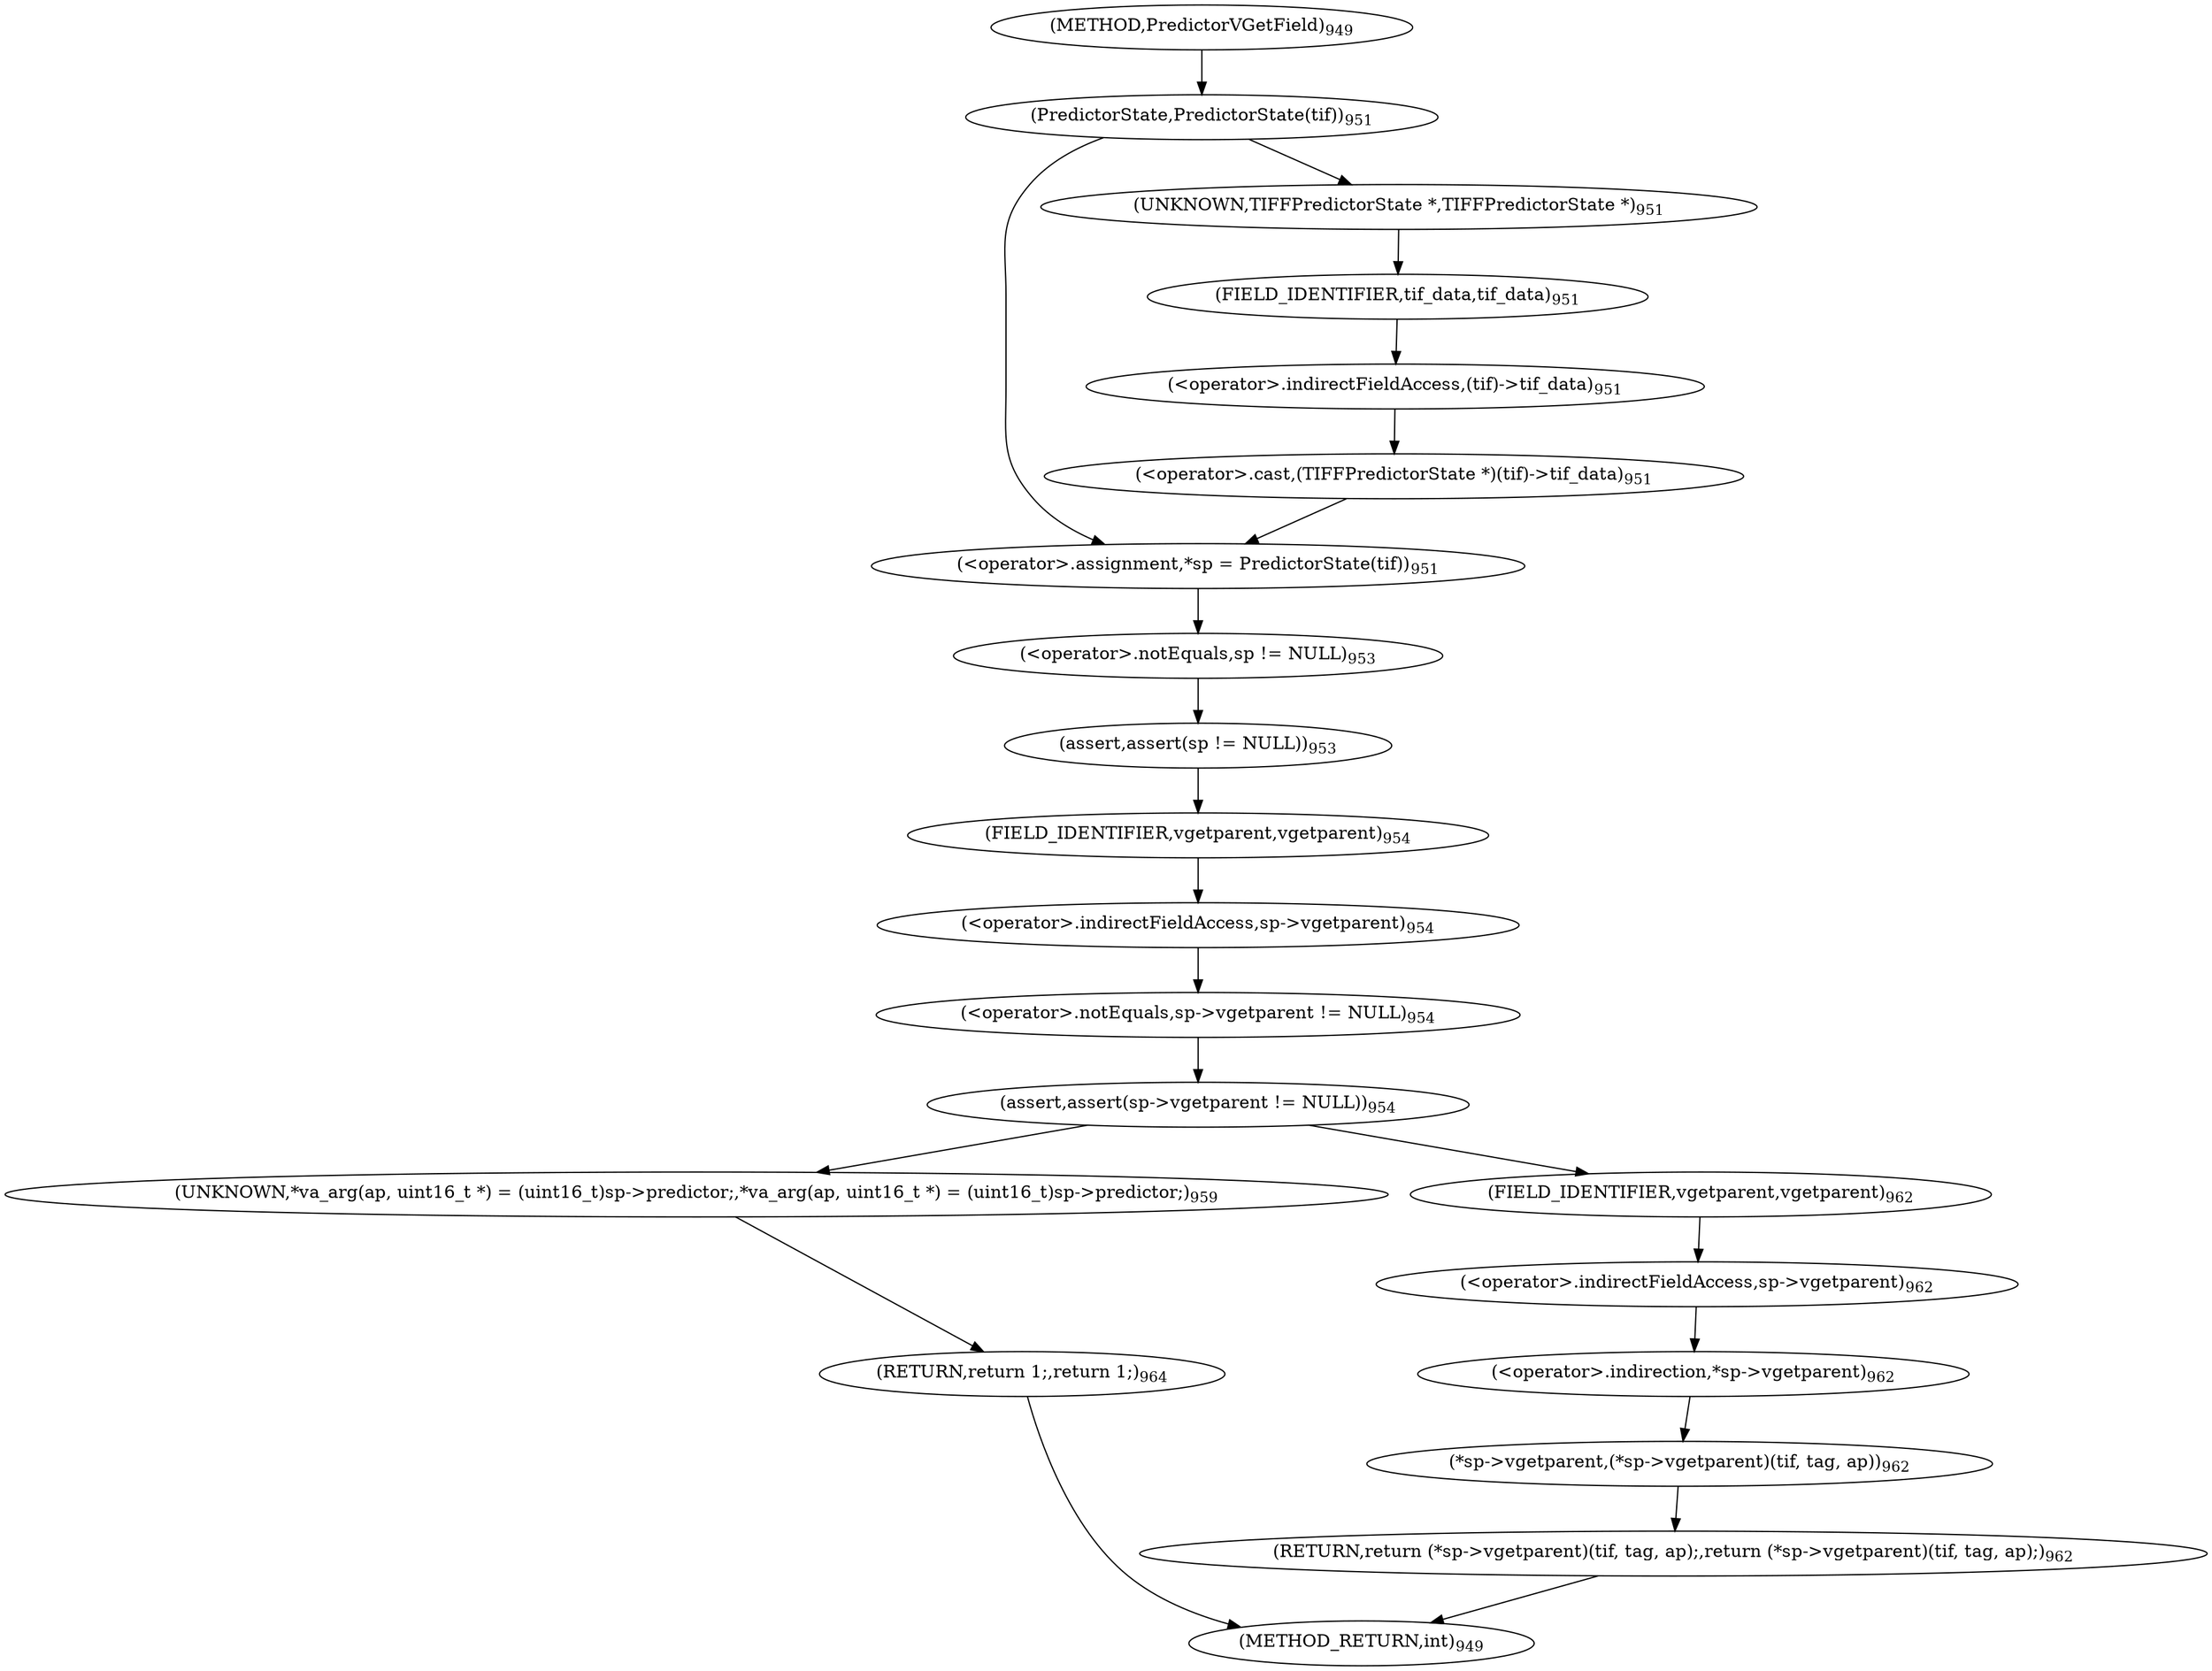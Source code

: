 digraph "PredictorVGetField" {  
"39328" [label = <(&lt;operator&gt;.assignment,*sp = PredictorState(tif))<SUB>951</SUB>> ]
"39338" [label = <(assert,assert(sp != NULL))<SUB>953</SUB>> ]
"39342" [label = <(assert,assert(sp-&gt;vgetparent != NULL))<SUB>954</SUB>> ]
"39365" [label = <(RETURN,return 1;,return 1;)<SUB>964</SUB>> ]
"39330" [label = <(PredictorState,PredictorState(tif))<SUB>951</SUB>> ]
"39339" [label = <(&lt;operator&gt;.notEquals,sp != NULL)<SUB>953</SUB>> ]
"39343" [label = <(&lt;operator&gt;.notEquals,sp-&gt;vgetparent != NULL)<SUB>954</SUB>> ]
"39344" [label = <(&lt;operator&gt;.indirectFieldAccess,sp-&gt;vgetparent)<SUB>954</SUB>> ]
"39353" [label = <(UNKNOWN,*va_arg(ap, uint16_t *) = (uint16_t)sp-&gt;predictor;,*va_arg(ap, uint16_t *) = (uint16_t)sp-&gt;predictor;)<SUB>959</SUB>> ]
"39356" [label = <(RETURN,return (*sp-&gt;vgetparent)(tif, tag, ap);,return (*sp-&gt;vgetparent)(tif, tag, ap);)<SUB>962</SUB>> ]
"39333" [label = <(&lt;operator&gt;.cast,(TIFFPredictorState *)(tif)-&gt;tif_data)<SUB>951</SUB>> ]
"39346" [label = <(FIELD_IDENTIFIER,vgetparent,vgetparent)<SUB>954</SUB>> ]
"39357" [label = <(*sp-&gt;vgetparent,(*sp-&gt;vgetparent)(tif, tag, ap))<SUB>962</SUB>> ]
"39334" [label = <(UNKNOWN,TIFFPredictorState *,TIFFPredictorState *)<SUB>951</SUB>> ]
"39335" [label = <(&lt;operator&gt;.indirectFieldAccess,(tif)-&gt;tif_data)<SUB>951</SUB>> ]
"39358" [label = <(&lt;operator&gt;.indirection,*sp-&gt;vgetparent)<SUB>962</SUB>> ]
"39337" [label = <(FIELD_IDENTIFIER,tif_data,tif_data)<SUB>951</SUB>> ]
"39359" [label = <(&lt;operator&gt;.indirectFieldAccess,sp-&gt;vgetparent)<SUB>962</SUB>> ]
"39361" [label = <(FIELD_IDENTIFIER,vgetparent,vgetparent)<SUB>962</SUB>> ]
"39322" [label = <(METHOD,PredictorVGetField)<SUB>949</SUB>> ]
"39367" [label = <(METHOD_RETURN,int)<SUB>949</SUB>> ]
  "39328" -> "39339" 
  "39338" -> "39346" 
  "39342" -> "39353" 
  "39342" -> "39361" 
  "39365" -> "39367" 
  "39330" -> "39334" 
  "39330" -> "39328" 
  "39339" -> "39338" 
  "39343" -> "39342" 
  "39344" -> "39343" 
  "39353" -> "39365" 
  "39356" -> "39367" 
  "39333" -> "39328" 
  "39346" -> "39344" 
  "39357" -> "39356" 
  "39334" -> "39337" 
  "39335" -> "39333" 
  "39358" -> "39357" 
  "39337" -> "39335" 
  "39359" -> "39358" 
  "39361" -> "39359" 
  "39322" -> "39330" 
}
